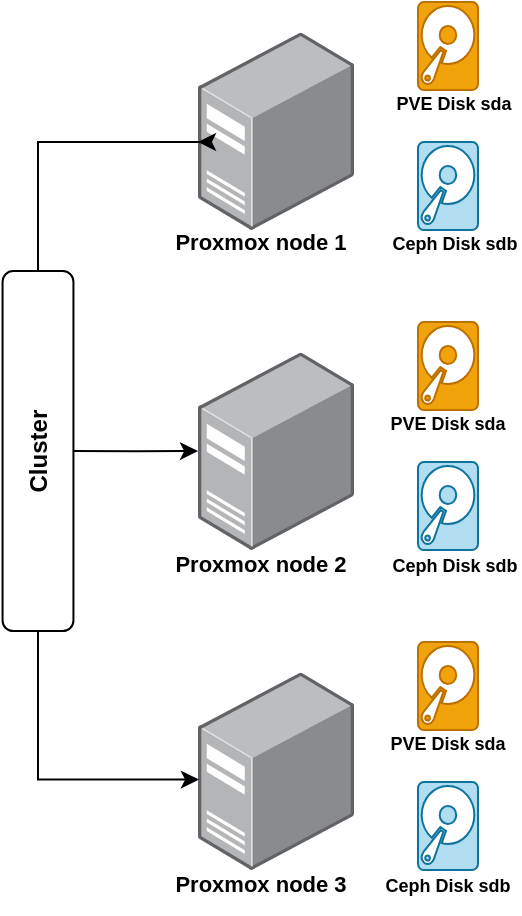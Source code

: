 <mxfile version="26.0.16" pages="2">
  <diagram name="Página-1" id="f0-pR7mKd414Z64K7CtM">
    <mxGraphModel dx="2261" dy="746" grid="1" gridSize="10" guides="1" tooltips="1" connect="1" arrows="1" fold="1" page="1" pageScale="1" pageWidth="827" pageHeight="1169" math="0" shadow="0">
      <root>
        <mxCell id="0" />
        <mxCell id="1" parent="0" />
        <mxCell id="RWzRn0XTrZMVv2nfFo4w-2" value="" style="sketch=0;pointerEvents=1;shadow=0;dashed=0;html=1;strokeColor=#10739e;fillColor=#b1ddf0;labelPosition=center;verticalLabelPosition=bottom;verticalAlign=top;outlineConnect=0;align=center;shape=mxgraph.office.devices.hard_disk;" vertex="1" parent="1">
          <mxGeometry x="130" y="270" width="30" height="44" as="geometry" />
        </mxCell>
        <mxCell id="RWzRn0XTrZMVv2nfFo4w-7" value="" style="sketch=0;pointerEvents=1;shadow=0;dashed=0;html=1;strokeColor=#BD7000;fillColor=#f0a30a;labelPosition=center;verticalLabelPosition=bottom;verticalAlign=top;outlineConnect=0;align=center;shape=mxgraph.office.devices.hard_disk;fontColor=#000000;" vertex="1" parent="1">
          <mxGeometry x="130" y="200.0" width="30" height="44" as="geometry" />
        </mxCell>
        <mxCell id="RWzRn0XTrZMVv2nfFo4w-8" value="" style="sketch=0;pointerEvents=1;shadow=0;dashed=0;html=1;strokeColor=#10739e;fillColor=#b1ddf0;labelPosition=center;verticalLabelPosition=bottom;verticalAlign=top;outlineConnect=0;align=center;shape=mxgraph.office.devices.hard_disk;" vertex="1" parent="1">
          <mxGeometry x="130" y="110" width="30" height="44" as="geometry" />
        </mxCell>
        <mxCell id="RWzRn0XTrZMVv2nfFo4w-10" value="" style="sketch=0;pointerEvents=1;shadow=0;dashed=0;html=1;strokeColor=#BD7000;fillColor=#f0a30a;labelPosition=center;verticalLabelPosition=bottom;verticalAlign=top;outlineConnect=0;align=center;shape=mxgraph.office.devices.hard_disk;fontColor=#000000;" vertex="1" parent="1">
          <mxGeometry x="130" y="40.0" width="30" height="44" as="geometry" />
        </mxCell>
        <mxCell id="RWzRn0XTrZMVv2nfFo4w-11" value="" style="sketch=0;pointerEvents=1;shadow=0;dashed=0;html=1;strokeColor=#10739e;fillColor=#b1ddf0;labelPosition=center;verticalLabelPosition=bottom;verticalAlign=top;outlineConnect=0;align=center;shape=mxgraph.office.devices.hard_disk;" vertex="1" parent="1">
          <mxGeometry x="130" y="430" width="30" height="44" as="geometry" />
        </mxCell>
        <mxCell id="RWzRn0XTrZMVv2nfFo4w-13" value="" style="sketch=0;pointerEvents=1;shadow=0;dashed=0;html=1;strokeColor=#BD7000;fillColor=#f0a30a;labelPosition=center;verticalLabelPosition=bottom;verticalAlign=top;outlineConnect=0;align=center;shape=mxgraph.office.devices.hard_disk;fontColor=#000000;" vertex="1" parent="1">
          <mxGeometry x="130" y="360" width="30" height="44" as="geometry" />
        </mxCell>
        <mxCell id="RWzRn0XTrZMVv2nfFo4w-14" value="&lt;font style=&quot;font-size: 9px;&quot;&gt;&lt;b&gt;PVE Disk sda&lt;/b&gt;&lt;/font&gt;" style="text;html=1;align=center;verticalAlign=middle;whiteSpace=wrap;rounded=0;" vertex="1" parent="1">
          <mxGeometry x="118" y="75" width="60" height="30" as="geometry" />
        </mxCell>
        <mxCell id="RWzRn0XTrZMVv2nfFo4w-15" value="&lt;font style=&quot;font-size: 9px;&quot;&gt;&lt;b&gt;PVE Disk sda&lt;/b&gt;&lt;/font&gt;" style="text;html=1;align=center;verticalAlign=middle;whiteSpace=wrap;rounded=0;" vertex="1" parent="1">
          <mxGeometry x="115" y="235" width="60" height="30" as="geometry" />
        </mxCell>
        <mxCell id="RWzRn0XTrZMVv2nfFo4w-16" value="&lt;font style=&quot;font-size: 9px;&quot;&gt;&lt;b&gt;PVE Disk sda&lt;/b&gt;&lt;/font&gt;" style="text;html=1;align=center;verticalAlign=middle;whiteSpace=wrap;rounded=0;" vertex="1" parent="1">
          <mxGeometry x="115" y="395" width="60" height="30" as="geometry" />
        </mxCell>
        <mxCell id="RWzRn0XTrZMVv2nfFo4w-17" value="&lt;font style=&quot;font-size: 9px;&quot;&gt;&lt;b&gt;Ceph Disk sdb&lt;/b&gt;&lt;/font&gt;" style="text;html=1;align=center;verticalAlign=middle;whiteSpace=wrap;rounded=0;" vertex="1" parent="1">
          <mxGeometry x="115.5" y="145" width="65" height="30" as="geometry" />
        </mxCell>
        <mxCell id="RWzRn0XTrZMVv2nfFo4w-18" value="&lt;b style=&quot;font-size: 9px;&quot;&gt;Ceph Disk sdb&lt;/b&gt;" style="text;html=1;align=center;verticalAlign=middle;whiteSpace=wrap;rounded=0;" vertex="1" parent="1">
          <mxGeometry x="115.5" y="306" width="65" height="30" as="geometry" />
        </mxCell>
        <mxCell id="RWzRn0XTrZMVv2nfFo4w-19" value="&lt;b style=&quot;font-size: 9px;&quot;&gt;Ceph Disk sdb&lt;/b&gt;" style="text;html=1;align=center;verticalAlign=middle;whiteSpace=wrap;rounded=0;" vertex="1" parent="1">
          <mxGeometry x="111" y="466" width="68" height="30" as="geometry" />
        </mxCell>
        <mxCell id="RWzRn0XTrZMVv2nfFo4w-22" value="" style="image;points=[];aspect=fixed;html=1;align=center;shadow=0;dashed=0;image=img/lib/allied_telesis/computer_and_terminals/Server_Desktop.svg;" vertex="1" parent="1">
          <mxGeometry x="20" y="55.12" width="78" height="98.88" as="geometry" />
        </mxCell>
        <mxCell id="RWzRn0XTrZMVv2nfFo4w-24" value="" style="image;points=[];aspect=fixed;html=1;align=center;shadow=0;dashed=0;image=img/lib/allied_telesis/computer_and_terminals/Server_Desktop.svg;" vertex="1" parent="1">
          <mxGeometry x="20" y="215.12" width="78" height="98.88" as="geometry" />
        </mxCell>
        <mxCell id="RWzRn0XTrZMVv2nfFo4w-26" value="" style="image;points=[];aspect=fixed;html=1;align=center;shadow=0;dashed=0;image=img/lib/allied_telesis/computer_and_terminals/Server_Desktop.svg;" vertex="1" parent="1">
          <mxGeometry x="20" y="375.12" width="78" height="98.88" as="geometry" />
        </mxCell>
        <mxCell id="RWzRn0XTrZMVv2nfFo4w-35" style="edgeStyle=orthogonalEdgeStyle;rounded=0;orthogonalLoop=1;jettySize=auto;html=1;exitX=0.5;exitY=1;exitDx=0;exitDy=0;" edge="1" parent="1" source="RWzRn0XTrZMVv2nfFo4w-27" target="RWzRn0XTrZMVv2nfFo4w-24">
          <mxGeometry relative="1" as="geometry" />
        </mxCell>
        <mxCell id="RWzRn0XTrZMVv2nfFo4w-27" value="&lt;b&gt;Cluster&lt;/b&gt;" style="rounded=1;whiteSpace=wrap;html=1;rotation=-90;" vertex="1" parent="1">
          <mxGeometry x="-150" y="246.84" width="180" height="35.44" as="geometry" />
        </mxCell>
        <mxCell id="RWzRn0XTrZMVv2nfFo4w-32" style="edgeStyle=orthogonalEdgeStyle;rounded=0;orthogonalLoop=1;jettySize=auto;html=1;exitX=1;exitY=0.5;exitDx=0;exitDy=0;" edge="1" parent="1" source="RWzRn0XTrZMVv2nfFo4w-27">
          <mxGeometry relative="1" as="geometry">
            <mxPoint x="20" y="110" as="targetPoint" />
            <Array as="points">
              <mxPoint x="-60" y="110" />
              <mxPoint x="21" y="110" />
            </Array>
          </mxGeometry>
        </mxCell>
        <mxCell id="RWzRn0XTrZMVv2nfFo4w-34" style="edgeStyle=orthogonalEdgeStyle;rounded=0;orthogonalLoop=1;jettySize=auto;html=1;exitX=0;exitY=0.5;exitDx=0;exitDy=0;entryX=0.006;entryY=0.543;entryDx=0;entryDy=0;entryPerimeter=0;" edge="1" parent="1" source="RWzRn0XTrZMVv2nfFo4w-27" target="RWzRn0XTrZMVv2nfFo4w-26">
          <mxGeometry relative="1" as="geometry" />
        </mxCell>
        <mxCell id="RWzRn0XTrZMVv2nfFo4w-36" value="&lt;b&gt;&lt;font style=&quot;font-size: 11px;&quot;&gt;Proxmox node 1&lt;/font&gt;&lt;/b&gt;" style="text;html=1;align=center;verticalAlign=middle;resizable=0;points=[];autosize=1;strokeColor=none;fillColor=none;" vertex="1" parent="1">
          <mxGeometry x="-4" y="145" width="110" height="30" as="geometry" />
        </mxCell>
        <mxCell id="RWzRn0XTrZMVv2nfFo4w-37" value="&lt;b&gt;&lt;font style=&quot;font-size: 11px;&quot;&gt;Proxmox node 2&lt;/font&gt;&lt;/b&gt;" style="text;html=1;align=center;verticalAlign=middle;resizable=0;points=[];autosize=1;strokeColor=none;fillColor=none;" vertex="1" parent="1">
          <mxGeometry x="-4" y="306" width="110" height="30" as="geometry" />
        </mxCell>
        <mxCell id="RWzRn0XTrZMVv2nfFo4w-38" value="&lt;b&gt;&lt;font style=&quot;font-size: 11px;&quot;&gt;Proxmox node 3&lt;/font&gt;&lt;/b&gt;" style="text;html=1;align=center;verticalAlign=middle;resizable=0;points=[];autosize=1;strokeColor=none;fillColor=none;" vertex="1" parent="1">
          <mxGeometry x="-4" y="466" width="110" height="30" as="geometry" />
        </mxCell>
      </root>
    </mxGraphModel>
  </diagram>
  <diagram id="B8nA_CBlDuPIApZr45-D" name="Página-2">
    <mxGraphModel dx="1434" dy="746" grid="1" gridSize="10" guides="1" tooltips="1" connect="1" arrows="1" fold="1" page="1" pageScale="1" pageWidth="827" pageHeight="1169" math="0" shadow="0">
      <root>
        <mxCell id="0" />
        <mxCell id="1" parent="0" />
        <mxCell id="G8gUZfuD3JznH7ueJlvp-1" value="" style="sketch=0;pointerEvents=1;shadow=0;dashed=0;html=1;strokeColor=#BD7000;fillColor=#f0a30a;labelPosition=center;verticalLabelPosition=bottom;verticalAlign=top;outlineConnect=0;align=center;shape=mxgraph.office.devices.hard_disk;fontColor=#000000;" vertex="1" parent="1">
          <mxGeometry x="130" y="320" width="30" height="44" as="geometry" />
        </mxCell>
        <mxCell id="G8gUZfuD3JznH7ueJlvp-2" value="&lt;font style=&quot;font-size: 10px;&quot;&gt;&lt;b style=&quot;&quot;&gt;PVE Disk sda&lt;/b&gt;&lt;/font&gt;" style="text;html=1;align=center;verticalAlign=middle;whiteSpace=wrap;rounded=0;" vertex="1" parent="1">
          <mxGeometry x="100" y="296" width="66" height="30" as="geometry" />
        </mxCell>
        <mxCell id="G8gUZfuD3JznH7ueJlvp-3" value="" style="endArrow=classic;html=1;rounded=0;" edge="1" parent="1" source="G8gUZfuD3JznH7ueJlvp-1">
          <mxGeometry width="50" height="50" relative="1" as="geometry">
            <mxPoint x="160" y="310.82" as="sourcePoint" />
            <mxPoint x="240" y="250" as="targetPoint" />
          </mxGeometry>
        </mxCell>
        <mxCell id="G8gUZfuD3JznH7ueJlvp-4" value="" style="shadow=0;dashed=0;html=1;strokeColor=none;fillColor=#4495D1;labelPosition=center;verticalLabelPosition=bottom;verticalAlign=top;align=center;outlineConnect=0;shape=mxgraph.veeam.disk_partition;" vertex="1" parent="1">
          <mxGeometry x="240" y="210" width="50" height="50" as="geometry" />
        </mxCell>
        <mxCell id="G8gUZfuD3JznH7ueJlvp-6" value="" style="shadow=0;dashed=0;html=1;strokeColor=none;fillColor=#4495D1;labelPosition=center;verticalLabelPosition=bottom;verticalAlign=top;align=center;outlineConnect=0;shape=mxgraph.veeam.disk_partition;" vertex="1" parent="1">
          <mxGeometry x="240" y="320" width="50" height="50" as="geometry" />
        </mxCell>
        <mxCell id="G8gUZfuD3JznH7ueJlvp-7" value="" style="shadow=0;dashed=0;html=1;strokeColor=none;fillColor=#4495D1;labelPosition=center;verticalLabelPosition=bottom;verticalAlign=top;align=center;outlineConnect=0;shape=mxgraph.veeam.disk_partition;" vertex="1" parent="1">
          <mxGeometry x="240" y="430" width="50" height="50" as="geometry" />
        </mxCell>
        <mxCell id="G8gUZfuD3JznH7ueJlvp-8" value="" style="endArrow=classic;html=1;rounded=0;" edge="1" parent="1" source="G8gUZfuD3JznH7ueJlvp-1">
          <mxGeometry width="50" height="50" relative="1" as="geometry">
            <mxPoint x="160" y="345" as="sourcePoint" />
            <mxPoint x="238" y="342" as="targetPoint" />
          </mxGeometry>
        </mxCell>
        <mxCell id="G8gUZfuD3JznH7ueJlvp-9" value="" style="endArrow=classic;html=1;rounded=0;" edge="1" parent="1" source="G8gUZfuD3JznH7ueJlvp-1" target="G8gUZfuD3JznH7ueJlvp-7">
          <mxGeometry width="50" height="50" relative="1" as="geometry">
            <mxPoint x="160" y="360" as="sourcePoint" />
            <mxPoint x="390" y="270" as="targetPoint" />
          </mxGeometry>
        </mxCell>
        <mxCell id="G8gUZfuD3JznH7ueJlvp-11" value="&lt;b&gt;&lt;font style=&quot;font-size: 9px;&quot;&gt;LV pve-root&lt;/font&gt;&lt;/b&gt;" style="text;html=1;align=center;verticalAlign=middle;whiteSpace=wrap;rounded=0;" vertex="1" parent="1">
          <mxGeometry x="453.07" y="389" width="60" height="30" as="geometry" />
        </mxCell>
        <mxCell id="G8gUZfuD3JznH7ueJlvp-15" value="&lt;b&gt;&lt;font style=&quot;font-size: 9px;&quot;&gt;Part. sda3&lt;/font&gt;&lt;/b&gt;" style="text;html=1;align=center;verticalAlign=middle;whiteSpace=wrap;rounded=0;" vertex="1" parent="1">
          <mxGeometry x="232.5" y="472" width="55" height="30" as="geometry" />
        </mxCell>
        <mxCell id="G8gUZfuD3JznH7ueJlvp-16" value="&lt;b&gt;&lt;font style=&quot;font-size: 9px;&quot;&gt;Partição sda2&lt;/font&gt;&lt;/b&gt;" style="text;html=1;align=center;verticalAlign=middle;whiteSpace=wrap;rounded=0;" vertex="1" parent="1">
          <mxGeometry x="245" y="370" width="30" height="30" as="geometry" />
        </mxCell>
        <mxCell id="G8gUZfuD3JznH7ueJlvp-17" value="&lt;b&gt;&lt;font style=&quot;font-size: 9px;&quot;&gt;Partição sda1&lt;/font&gt;&lt;/b&gt;" style="text;html=1;align=center;verticalAlign=middle;whiteSpace=wrap;rounded=0;" vertex="1" parent="1">
          <mxGeometry x="245" y="260" width="30" height="30" as="geometry" />
        </mxCell>
        <mxCell id="G8gUZfuD3JznH7ueJlvp-19" value="&lt;b&gt;Legenda&lt;/b&gt;" style="swimlane;fontStyle=0;childLayout=stackLayout;horizontal=1;startSize=30;horizontalStack=0;resizeParent=1;resizeParentMax=0;resizeLast=0;collapsible=1;marginBottom=0;whiteSpace=wrap;html=1;fontSize=9;" vertex="1" parent="1">
          <mxGeometry x="50" y="515" width="140" height="110" as="geometry">
            <mxRectangle x="50" y="515" width="80" height="30" as="alternateBounds" />
          </mxGeometry>
        </mxCell>
        <mxCell id="G8gUZfuD3JznH7ueJlvp-20" value="&lt;font style=&quot;text-align: center;&quot;&gt;Part. - Partição&lt;/font&gt;" style="text;strokeColor=none;fillColor=none;align=left;verticalAlign=middle;spacingLeft=4;spacingRight=4;overflow=hidden;points=[[0,0.5],[1,0.5]];portConstraint=eastwest;rotatable=0;whiteSpace=wrap;html=1;fontSize=9;" vertex="1" parent="G8gUZfuD3JznH7ueJlvp-19">
          <mxGeometry y="30" width="140" height="20" as="geometry" />
        </mxCell>
        <mxCell id="G8gUZfuD3JznH7ueJlvp-21" value="&lt;span style=&quot;text-align: center;&quot;&gt;LV - Volume Lógico&lt;/span&gt;" style="text;strokeColor=none;fillColor=none;align=left;verticalAlign=middle;spacingLeft=4;spacingRight=4;overflow=hidden;points=[[0,0.5],[1,0.5]];portConstraint=eastwest;rotatable=0;whiteSpace=wrap;html=1;fontSize=9;" vertex="1" parent="G8gUZfuD3JznH7ueJlvp-19">
          <mxGeometry y="50" width="140" height="20" as="geometry" />
        </mxCell>
        <mxCell id="G8gUZfuD3JznH7ueJlvp-35" value="&lt;span style=&quot;text-align: center;&quot;&gt;VG - Volume Grupo&lt;/span&gt;" style="text;strokeColor=none;fillColor=none;align=left;verticalAlign=middle;spacingLeft=4;spacingRight=4;overflow=hidden;points=[[0,0.5],[1,0.5]];portConstraint=eastwest;rotatable=0;whiteSpace=wrap;html=1;fontSize=9;" vertex="1" parent="G8gUZfuD3JznH7ueJlvp-19">
          <mxGeometry y="70" width="140" height="20" as="geometry" />
        </mxCell>
        <mxCell id="jf_G4L14ZN21XxM5E2G9-1" value="&lt;span style=&quot;text-align: center;&quot;&gt;SO - Sistema Operativo&lt;/span&gt;" style="text;strokeColor=none;fillColor=none;align=left;verticalAlign=middle;spacingLeft=4;spacingRight=4;overflow=hidden;points=[[0,0.5],[1,0.5]];portConstraint=eastwest;rotatable=0;whiteSpace=wrap;html=1;fontSize=9;" vertex="1" parent="G8gUZfuD3JznH7ueJlvp-19">
          <mxGeometry y="90" width="140" height="20" as="geometry" />
        </mxCell>
        <mxCell id="G8gUZfuD3JznH7ueJlvp-25" value="&lt;font style=&quot;font-size: 9px;&quot;&gt;&lt;b&gt;&lt;font style=&quot;&quot;&gt;LV pve-&lt;/font&gt;swap&lt;/b&gt;&lt;/font&gt;" style="text;html=1;align=center;verticalAlign=middle;whiteSpace=wrap;rounded=0;" vertex="1" parent="1">
          <mxGeometry x="453.07" y="466" width="60" height="30" as="geometry" />
        </mxCell>
        <mxCell id="G8gUZfuD3JznH7ueJlvp-26" value="&lt;font style=&quot;font-size: 9px;&quot;&gt;&lt;font style=&quot;&quot;&gt;&lt;b style=&quot;&quot;&gt;&lt;font style=&quot;&quot;&gt;LV&amp;nbsp;&lt;/font&gt;&lt;/b&gt;&lt;/font&gt;&lt;/font&gt;&lt;div&gt;&lt;font style=&quot;font-size: 9px;&quot;&gt;&lt;b&gt;&lt;font style=&quot;&quot;&gt;&lt;span style=&quot;font-family: inherit; background-color: rgb(249, 250, 250); color: rgb(20, 22, 24); text-align: left;&quot;&gt;pve-data_tmeta /&amp;nbsp;&lt;/span&gt;&lt;/font&gt;&lt;span style=&quot;font-family: inherit; background-color: rgb(249, 250, 250); color: rgb(20, 22, 24); text-align: left;&quot;&gt;pve-data_tdata&lt;/span&gt;&lt;/b&gt;&lt;/font&gt;&lt;/div&gt;" style="text;html=1;align=center;verticalAlign=middle;whiteSpace=wrap;rounded=0;" vertex="1" parent="1">
          <mxGeometry x="440" y="555" width="86.13" height="30" as="geometry" />
        </mxCell>
        <mxCell id="G8gUZfuD3JznH7ueJlvp-47" style="edgeStyle=orthogonalEdgeStyle;rounded=0;orthogonalLoop=1;jettySize=auto;html=1;exitX=1;exitY=0.5;exitDx=0;exitDy=0;exitPerimeter=0;" edge="1" parent="1" source="G8gUZfuD3JznH7ueJlvp-27" target="G8gUZfuD3JznH7ueJlvp-46">
          <mxGeometry relative="1" as="geometry" />
        </mxCell>
        <mxCell id="G8gUZfuD3JznH7ueJlvp-27" value="" style="verticalLabelPosition=bottom;html=1;verticalAlign=top;align=center;strokeColor=none;fillColor=#00BEF2;shape=mxgraph.azure.vhd_data_disk;pointerEvents=1;" vertex="1" parent="1">
          <mxGeometry x="469.19" y="360" width="27.75" height="40" as="geometry" />
        </mxCell>
        <mxCell id="G8gUZfuD3JznH7ueJlvp-57" style="edgeStyle=orthogonalEdgeStyle;rounded=0;orthogonalLoop=1;jettySize=auto;html=1;exitX=1;exitY=0.5;exitDx=0;exitDy=0;exitPerimeter=0;" edge="1" parent="1" source="G8gUZfuD3JznH7ueJlvp-28" target="G8gUZfuD3JznH7ueJlvp-55">
          <mxGeometry relative="1" as="geometry" />
        </mxCell>
        <mxCell id="G8gUZfuD3JznH7ueJlvp-28" value="" style="verticalLabelPosition=bottom;html=1;verticalAlign=top;align=center;strokeColor=none;fillColor=#00BEF2;shape=mxgraph.azure.vhd_data_disk;pointerEvents=1;" vertex="1" parent="1">
          <mxGeometry x="469.19" y="435" width="27.75" height="40" as="geometry" />
        </mxCell>
        <mxCell id="G8gUZfuD3JznH7ueJlvp-48" style="edgeStyle=orthogonalEdgeStyle;rounded=0;orthogonalLoop=1;jettySize=auto;html=1;" edge="1" parent="1" source="G8gUZfuD3JznH7ueJlvp-29">
          <mxGeometry relative="1" as="geometry">
            <mxPoint x="570.0" y="527" as="targetPoint" />
          </mxGeometry>
        </mxCell>
        <mxCell id="G8gUZfuD3JznH7ueJlvp-29" value="" style="verticalLabelPosition=bottom;html=1;verticalAlign=top;align=center;strokeColor=none;fillColor=#00BEF2;shape=mxgraph.azure.vhd_data_disk;pointerEvents=1;" vertex="1" parent="1">
          <mxGeometry x="469.19" y="507" width="27.75" height="40" as="geometry" />
        </mxCell>
        <mxCell id="G8gUZfuD3JznH7ueJlvp-30" value="&lt;b&gt;&lt;font style=&quot;font-size: 9px;&quot;&gt;local-lvm&lt;/font&gt;&lt;/b&gt;" style="text;html=1;align=center;verticalAlign=middle;resizable=0;points=[];autosize=1;strokeColor=none;fillColor=none;" vertex="1" parent="1">
          <mxGeometry x="554.14" y="530" width="60" height="30" as="geometry" />
        </mxCell>
        <mxCell id="G8gUZfuD3JznH7ueJlvp-31" value="&lt;b&gt;&lt;font style=&quot;font-size: 9px;&quot;&gt;local&lt;/font&gt;&lt;/b&gt;" style="text;html=1;align=center;verticalAlign=middle;resizable=0;points=[];autosize=1;strokeColor=none;fillColor=none;" vertex="1" parent="1">
          <mxGeometry x="560.54" y="389" width="40" height="30" as="geometry" />
        </mxCell>
        <mxCell id="G8gUZfuD3JznH7ueJlvp-32" value="" style="verticalLabelPosition=bottom;html=1;verticalAlign=top;align=center;strokeColor=none;fillColor=#00BEF2;shape=mxgraph.azure.vhd_data_disk;pointerEvents=1;" vertex="1" parent="1">
          <mxGeometry x="350" y="430" width="37.5" height="50" as="geometry" />
        </mxCell>
        <mxCell id="G8gUZfuD3JznH7ueJlvp-33" value="&lt;font style=&quot;font-size: 9px;&quot;&gt;&lt;b&gt;VG pve&lt;/b&gt;&lt;/font&gt;" style="text;html=1;align=center;verticalAlign=middle;resizable=0;points=[];autosize=1;strokeColor=none;fillColor=none;" vertex="1" parent="1">
          <mxGeometry x="343.75" y="472" width="50" height="30" as="geometry" />
        </mxCell>
        <mxCell id="G8gUZfuD3JznH7ueJlvp-36" style="edgeStyle=orthogonalEdgeStyle;rounded=0;orthogonalLoop=1;jettySize=auto;html=1;entryX=0;entryY=0.5;entryDx=0;entryDy=0;entryPerimeter=0;" edge="1" parent="1" source="G8gUZfuD3JznH7ueJlvp-7" target="G8gUZfuD3JznH7ueJlvp-32">
          <mxGeometry relative="1" as="geometry" />
        </mxCell>
        <mxCell id="G8gUZfuD3JznH7ueJlvp-40" value="" style="endArrow=classic;html=1;rounded=0;entryX=0;entryY=0.5;entryDx=0;entryDy=0;entryPerimeter=0;exitX=1;exitY=0.21;exitDx=0;exitDy=0;exitPerimeter=0;" edge="1" parent="1" source="G8gUZfuD3JznH7ueJlvp-32" target="G8gUZfuD3JznH7ueJlvp-27">
          <mxGeometry width="50" height="50" relative="1" as="geometry">
            <mxPoint x="560" y="490" as="sourcePoint" />
            <mxPoint x="610" y="440" as="targetPoint" />
          </mxGeometry>
        </mxCell>
        <mxCell id="G8gUZfuD3JznH7ueJlvp-41" style="edgeStyle=orthogonalEdgeStyle;rounded=0;orthogonalLoop=1;jettySize=auto;html=1;exitX=1;exitY=0.5;exitDx=0;exitDy=0;exitPerimeter=0;entryX=0;entryY=0.5;entryDx=0;entryDy=0;entryPerimeter=0;" edge="1" parent="1" source="G8gUZfuD3JznH7ueJlvp-32" target="G8gUZfuD3JznH7ueJlvp-28">
          <mxGeometry relative="1" as="geometry" />
        </mxCell>
        <mxCell id="G8gUZfuD3JznH7ueJlvp-43" value="" style="endArrow=classic;html=1;rounded=0;entryX=0;entryY=0.5;entryDx=0;entryDy=0;entryPerimeter=0;exitX=1.001;exitY=0.788;exitDx=0;exitDy=0;exitPerimeter=0;" edge="1" parent="1" source="G8gUZfuD3JznH7ueJlvp-32" target="G8gUZfuD3JznH7ueJlvp-29">
          <mxGeometry width="50" height="50" relative="1" as="geometry">
            <mxPoint x="390" y="472" as="sourcePoint" />
            <mxPoint x="610" y="440" as="targetPoint" />
          </mxGeometry>
        </mxCell>
        <mxCell id="G8gUZfuD3JznH7ueJlvp-45" value="" style="shadow=0;dashed=0;html=1;strokeColor=none;fillColor=#4495D1;labelPosition=center;verticalLabelPosition=bottom;verticalAlign=top;align=center;outlineConnect=0;shape=mxgraph.veeam.local_disk;" vertex="1" parent="1">
          <mxGeometry x="571.94" y="502" width="37.2" height="36.8" as="geometry" />
        </mxCell>
        <mxCell id="G8gUZfuD3JznH7ueJlvp-46" value="" style="shadow=0;dashed=0;html=1;strokeColor=none;fillColor=#4495D1;labelPosition=center;verticalLabelPosition=bottom;verticalAlign=top;align=center;outlineConnect=0;shape=mxgraph.veeam.local_disk;" vertex="1" parent="1">
          <mxGeometry x="565.54" y="361.6" width="37.2" height="36.8" as="geometry" />
        </mxCell>
        <mxCell id="G8gUZfuD3JznH7ueJlvp-49" value="+" style="text;html=1;align=center;verticalAlign=middle;resizable=0;points=[];autosize=1;strokeColor=none;fillColor=none;" vertex="1" parent="1">
          <mxGeometry x="602.74" y="368.4" width="30" height="30" as="geometry" />
        </mxCell>
        <mxCell id="G8gUZfuD3JznH7ueJlvp-51" value="" style="shadow=0;dashed=0;html=1;strokeColor=none;fillColor=#4495D1;labelPosition=center;verticalLabelPosition=bottom;verticalAlign=top;align=center;outlineConnect=0;shape=mxgraph.veeam.local_disk;" vertex="1" parent="1">
          <mxGeometry x="632.74" y="361.6" width="37.2" height="36.8" as="geometry" />
        </mxCell>
        <mxCell id="G8gUZfuD3JznH7ueJlvp-52" value="&lt;font style=&quot;font-size: 9px;&quot;&gt;&lt;b&gt;Ficheiros SO&lt;/b&gt;&lt;/font&gt;" style="text;html=1;align=center;verticalAlign=middle;resizable=0;points=[];autosize=1;strokeColor=none;fillColor=none;" vertex="1" parent="1">
          <mxGeometry x="611.34" y="389" width="80" height="30" as="geometry" />
        </mxCell>
        <mxCell id="G8gUZfuD3JznH7ueJlvp-55" value="" style="shadow=0;dashed=0;html=1;strokeColor=none;fillColor=#4495D1;labelPosition=center;verticalLabelPosition=bottom;verticalAlign=top;align=center;outlineConnect=0;shape=mxgraph.veeam.local_disk;" vertex="1" parent="1">
          <mxGeometry x="565.54" y="436.6" width="37.2" height="36.8" as="geometry" />
        </mxCell>
        <mxCell id="G8gUZfuD3JznH7ueJlvp-56" value="&lt;b&gt;&lt;font style=&quot;font-size: 9px;&quot;&gt;swap&lt;/font&gt;&lt;/b&gt;" style="text;html=1;align=center;verticalAlign=middle;resizable=0;points=[];autosize=1;strokeColor=none;fillColor=none;" vertex="1" parent="1">
          <mxGeometry x="556.34" y="464" width="50" height="30" as="geometry" />
        </mxCell>
      </root>
    </mxGraphModel>
  </diagram>
</mxfile>
